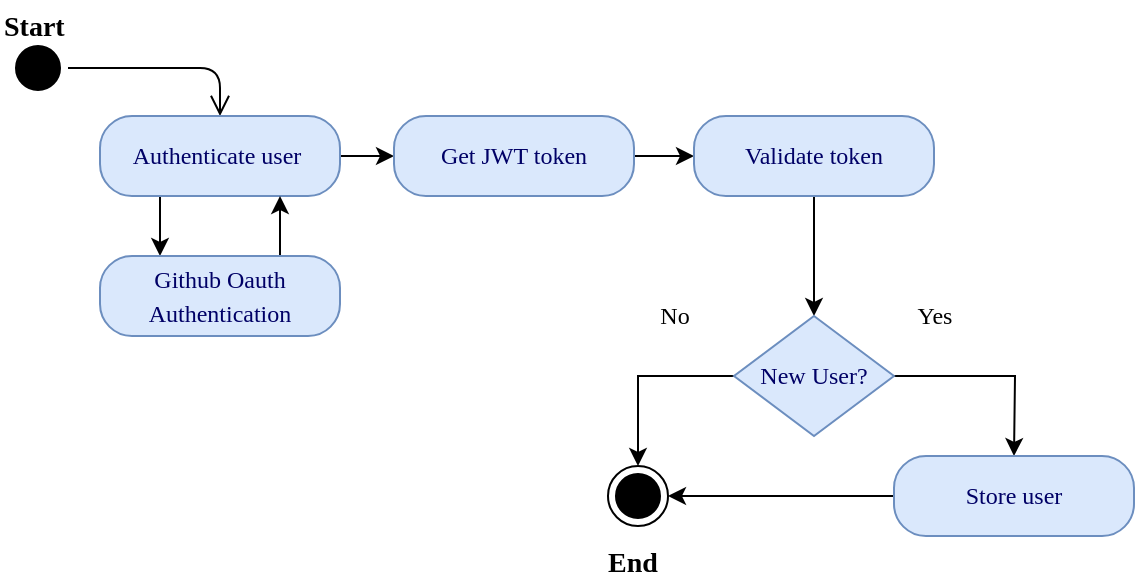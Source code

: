 <mxfile version="16.5.1" type="device"><diagram id="c353e689-cc48-0f55-8438-535c399423fd" name="Page-1"><mxGraphModel dx="434" dy="281" grid="1" gridSize="10" guides="1" tooltips="1" connect="1" arrows="1" fold="1" page="1" pageScale="1" pageWidth="850" pageHeight="1100" math="0" shadow="0"><root><mxCell id="0"/><mxCell id="1" parent="0"/><mxCell id="733bdf411f744d5c-1" value="" style="ellipse;html=1;shape=startState;fillColor=#000000;strokeColor=#000000;fontFamily=Tahoma;fontSize=14;fontColor=#FF8000;" parent="1" vertex="1"><mxGeometry x="137" y="51" width="30" height="30" as="geometry"/></mxCell><mxCell id="733bdf411f744d5c-2" value="" style="edgeStyle=orthogonalEdgeStyle;html=1;verticalAlign=bottom;endArrow=open;endSize=8;strokeColor=#000000;fontFamily=Tahoma;fontSize=14;fontColor=#FF8000;entryX=0.5;entryY=0;" parent="1" source="733bdf411f744d5c-1" target="733bdf411f744d5c-3" edge="1"><mxGeometry relative="1" as="geometry"><mxPoint x="152" y="151" as="targetPoint"/><Array as="points"/></mxGeometry></mxCell><mxCell id="T_pxWODk1Cy-Ij0IT_Sz-5" style="edgeStyle=orthogonalEdgeStyle;rounded=0;orthogonalLoop=1;jettySize=auto;html=1;exitX=0.25;exitY=1;exitDx=0;exitDy=0;entryX=0.25;entryY=0;entryDx=0;entryDy=0;" parent="1" source="733bdf411f744d5c-3" target="T_pxWODk1Cy-Ij0IT_Sz-4" edge="1"><mxGeometry relative="1" as="geometry"/></mxCell><mxCell id="T_pxWODk1Cy-Ij0IT_Sz-7" style="edgeStyle=orthogonalEdgeStyle;rounded=0;orthogonalLoop=1;jettySize=auto;html=1;fontColor=#000000;strokeColor=#000000;entryX=0;entryY=0.5;entryDx=0;entryDy=0;" parent="1" source="733bdf411f744d5c-3" target="T_pxWODk1Cy-Ij0IT_Sz-8" edge="1"><mxGeometry relative="1" as="geometry"><mxPoint x="350" y="110" as="targetPoint"/></mxGeometry></mxCell><mxCell id="733bdf411f744d5c-3" value="&lt;font style=&quot;font-size: 12px&quot;&gt;Authenticate user&amp;nbsp;&lt;/font&gt;" style="rounded=1;whiteSpace=wrap;html=1;arcSize=40;fillColor=#dae8fc;strokeColor=#6c8ebf;fontFamily=Tahoma;fontSize=14;fontColor=#000066;" parent="1" vertex="1"><mxGeometry x="183" y="90" width="120" height="40" as="geometry"/></mxCell><mxCell id="733bdf411f744d5c-14" value="&lt;font style=&quot;font-size: 16px&quot;&gt;&lt;b style=&quot;font-size: 14px&quot;&gt;&lt;font color=&quot;#000000&quot; style=&quot;font-size: 14px&quot;&gt;Start&lt;br&gt;&lt;/font&gt;&lt;br&gt;&lt;/b&gt;&lt;/font&gt;" style="text;html=1;resizable=0;points=[];autosize=1;align=left;verticalAlign=top;spacingTop=-4;fontSize=14;fontFamily=Tahoma;fontColor=#000066;" parent="1" vertex="1"><mxGeometry x="133" y="32" width="50" height="40" as="geometry"/></mxCell><mxCell id="T_pxWODk1Cy-Ij0IT_Sz-6" style="edgeStyle=orthogonalEdgeStyle;rounded=0;orthogonalLoop=1;jettySize=auto;html=1;exitX=0.75;exitY=0;exitDx=0;exitDy=0;entryX=0.75;entryY=1;entryDx=0;entryDy=0;" parent="1" source="T_pxWODk1Cy-Ij0IT_Sz-4" target="733bdf411f744d5c-3" edge="1"><mxGeometry relative="1" as="geometry"/></mxCell><mxCell id="T_pxWODk1Cy-Ij0IT_Sz-4" value="&lt;font style=&quot;font-size: 12px&quot;&gt;Github Oauth Authentication&lt;/font&gt;" style="rounded=1;whiteSpace=wrap;html=1;arcSize=40;fillColor=#dae8fc;strokeColor=#6c8ebf;fontFamily=Tahoma;fontSize=14;fontColor=#000066;" parent="1" vertex="1"><mxGeometry x="183" y="160" width="120" height="40" as="geometry"/></mxCell><mxCell id="T_pxWODk1Cy-Ij0IT_Sz-10" value="" style="edgeStyle=orthogonalEdgeStyle;rounded=0;orthogonalLoop=1;jettySize=auto;html=1;fontColor=#000000;strokeColor=#000000;" parent="1" source="T_pxWODk1Cy-Ij0IT_Sz-8" target="T_pxWODk1Cy-Ij0IT_Sz-9" edge="1"><mxGeometry relative="1" as="geometry"/></mxCell><mxCell id="T_pxWODk1Cy-Ij0IT_Sz-8" value="&lt;font style=&quot;font-size: 12px&quot;&gt;Get JWT token&lt;/font&gt;" style="rounded=1;whiteSpace=wrap;html=1;arcSize=40;fillColor=#dae8fc;strokeColor=#6c8ebf;fontFamily=Tahoma;fontSize=14;fontColor=#000066;" parent="1" vertex="1"><mxGeometry x="330" y="90" width="120" height="40" as="geometry"/></mxCell><mxCell id="T_pxWODk1Cy-Ij0IT_Sz-14" style="edgeStyle=orthogonalEdgeStyle;rounded=0;orthogonalLoop=1;jettySize=auto;html=1;exitX=0.5;exitY=1;exitDx=0;exitDy=0;fontSize=12;fontColor=#000000;strokeColor=#000000;" parent="1" source="T_pxWODk1Cy-Ij0IT_Sz-9" target="T_pxWODk1Cy-Ij0IT_Sz-13" edge="1"><mxGeometry relative="1" as="geometry"/></mxCell><mxCell id="T_pxWODk1Cy-Ij0IT_Sz-9" value="&lt;font style=&quot;font-size: 12px&quot;&gt;Validate token&lt;/font&gt;" style="whiteSpace=wrap;html=1;fontSize=14;fontFamily=Tahoma;fillColor=#dae8fc;strokeColor=#6c8ebf;fontColor=#000066;rounded=1;arcSize=40;" parent="1" vertex="1"><mxGeometry x="480" y="90" width="120" height="40" as="geometry"/></mxCell><mxCell id="T_pxWODk1Cy-Ij0IT_Sz-18" value="" style="edgeStyle=orthogonalEdgeStyle;rounded=0;orthogonalLoop=1;jettySize=auto;html=1;fontSize=12;fontColor=#000000;strokeColor=#000000;" parent="1" source="T_pxWODk1Cy-Ij0IT_Sz-13" target="T_pxWODk1Cy-Ij0IT_Sz-19" edge="1"><mxGeometry relative="1" as="geometry"><mxPoint x="452" y="240" as="targetPoint"/></mxGeometry></mxCell><mxCell id="T_pxWODk1Cy-Ij0IT_Sz-22" style="edgeStyle=orthogonalEdgeStyle;rounded=0;orthogonalLoop=1;jettySize=auto;html=1;exitX=1;exitY=0.5;exitDx=0;exitDy=0;fontSize=12;fontColor=#000000;strokeColor=#000000;" parent="1" source="T_pxWODk1Cy-Ij0IT_Sz-13" edge="1"><mxGeometry relative="1" as="geometry"><mxPoint x="640" y="260" as="targetPoint"/></mxGeometry></mxCell><mxCell id="T_pxWODk1Cy-Ij0IT_Sz-13" value="&lt;span style=&quot;font-size: 12px&quot;&gt;New User?&lt;/span&gt;" style="rhombus;whiteSpace=wrap;html=1;fillColor=#dae8fc;strokeColor=#6c8ebf;fontFamily=Tahoma;fontSize=14;fontColor=#000066;" parent="1" vertex="1"><mxGeometry x="500" y="190" width="80" height="60" as="geometry"/></mxCell><mxCell id="T_pxWODk1Cy-Ij0IT_Sz-19" value="" style="ellipse;html=1;shape=endState;fillColor=#000000;strokeColor=#000000;fontSize=12;fontColor=#000000;" parent="1" vertex="1"><mxGeometry x="437" y="265" width="30" height="30" as="geometry"/></mxCell><mxCell id="T_pxWODk1Cy-Ij0IT_Sz-20" value="No" style="text;html=1;align=center;verticalAlign=middle;resizable=0;points=[];autosize=1;strokeColor=none;fillColor=none;fontSize=12;fontColor=#000000;fontFamily=Times New Roman;" parent="1" vertex="1"><mxGeometry x="455" y="180" width="30" height="20" as="geometry"/></mxCell><mxCell id="T_pxWODk1Cy-Ij0IT_Sz-21" value="Yes" style="text;html=1;align=center;verticalAlign=middle;resizable=0;points=[];autosize=1;strokeColor=none;fillColor=none;fontSize=12;fontColor=#000000;fontFamily=Times New Roman;" parent="1" vertex="1"><mxGeometry x="585" y="180" width="30" height="20" as="geometry"/></mxCell><mxCell id="T_pxWODk1Cy-Ij0IT_Sz-24" style="edgeStyle=orthogonalEdgeStyle;rounded=0;orthogonalLoop=1;jettySize=auto;html=1;exitX=0;exitY=0.5;exitDx=0;exitDy=0;entryX=1;entryY=0.5;entryDx=0;entryDy=0;fontSize=12;fontColor=#000000;strokeColor=#000000;" parent="1" source="T_pxWODk1Cy-Ij0IT_Sz-23" target="T_pxWODk1Cy-Ij0IT_Sz-19" edge="1"><mxGeometry relative="1" as="geometry"/></mxCell><mxCell id="T_pxWODk1Cy-Ij0IT_Sz-23" value="&lt;font style=&quot;font-size: 12px&quot;&gt;Store user&lt;/font&gt;" style="whiteSpace=wrap;html=1;fontSize=14;fontFamily=Tahoma;fillColor=#dae8fc;strokeColor=#6c8ebf;fontColor=#000066;rounded=1;arcSize=40;" parent="1" vertex="1"><mxGeometry x="580" y="260" width="120" height="40" as="geometry"/></mxCell><mxCell id="T_pxWODk1Cy-Ij0IT_Sz-25" value="&lt;font style=&quot;font-size: 16px&quot;&gt;&lt;b style=&quot;font-size: 14px&quot;&gt;&lt;font color=&quot;#000000&quot;&gt;End&lt;/font&gt;&lt;br&gt;&lt;/b&gt;&lt;/font&gt;" style="text;html=1;resizable=0;points=[];autosize=1;align=left;verticalAlign=top;spacingTop=-4;fontSize=14;fontFamily=Tahoma;fontColor=#000066;" parent="1" vertex="1"><mxGeometry x="435" y="300" width="40" height="20" as="geometry"/></mxCell></root></mxGraphModel></diagram></mxfile>